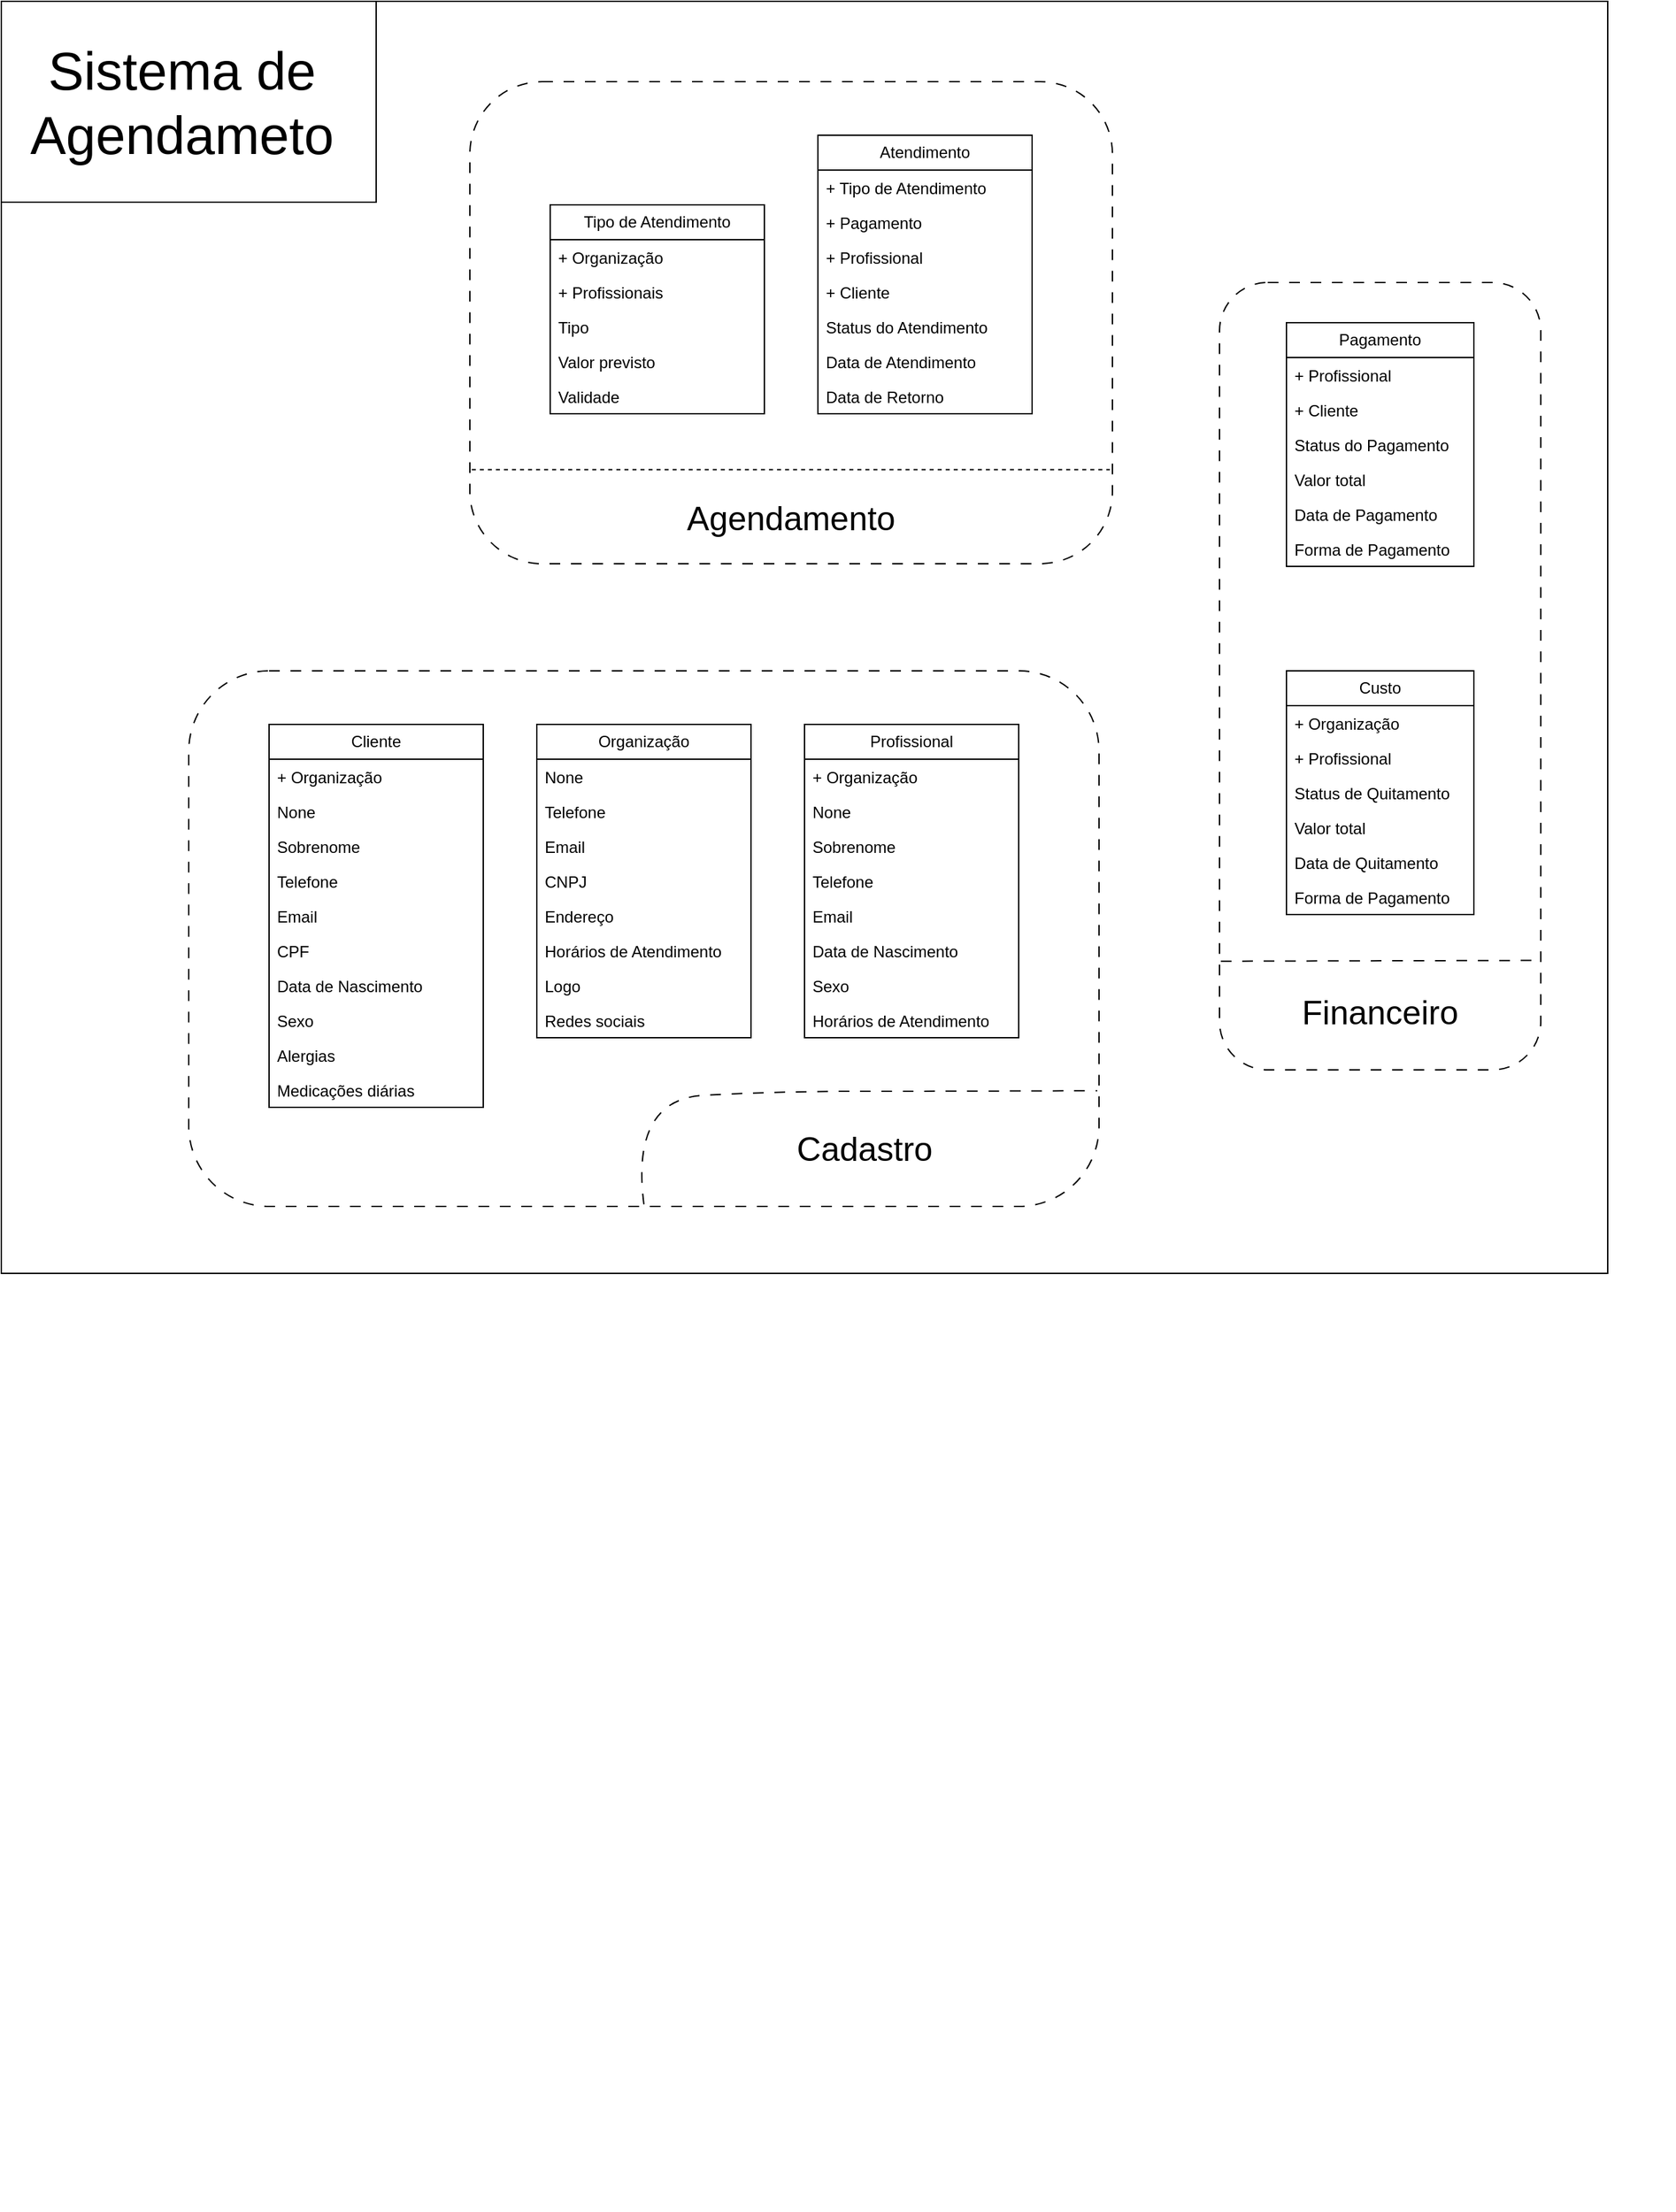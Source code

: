<mxfile version="24.4.6" type="github">
  <diagram name="Página-1" id="L7_w-8w4dRuhKmzlwoGz">
    <mxGraphModel dx="2020" dy="1107" grid="1" gridSize="10" guides="1" tooltips="1" connect="1" arrows="1" fold="1" page="1" pageScale="1" pageWidth="4681" pageHeight="3300" math="0" shadow="0">
      <root>
        <mxCell id="0" />
        <mxCell id="1" parent="0" />
        <mxCell id="1eDoPRs8rRbsjBKeZvFN-94" value="" style="group" vertex="1" connectable="0" parent="1">
          <mxGeometry x="950" y="340" width="240" height="588" as="geometry" />
        </mxCell>
        <mxCell id="1eDoPRs8rRbsjBKeZvFN-19" value="Pagamento" style="swimlane;fontStyle=0;childLayout=stackLayout;horizontal=1;startSize=26;fillColor=none;horizontalStack=0;resizeParent=1;resizeParentMax=0;resizeLast=0;collapsible=1;marginBottom=0;whiteSpace=wrap;html=1;" vertex="1" parent="1eDoPRs8rRbsjBKeZvFN-94">
          <mxGeometry x="50" y="30" width="140" height="182" as="geometry" />
        </mxCell>
        <mxCell id="1eDoPRs8rRbsjBKeZvFN-25" value="+ Profissional" style="text;strokeColor=none;fillColor=none;align=left;verticalAlign=top;spacingLeft=4;spacingRight=4;overflow=hidden;rotatable=0;points=[[0,0.5],[1,0.5]];portConstraint=eastwest;whiteSpace=wrap;html=1;" vertex="1" parent="1eDoPRs8rRbsjBKeZvFN-19">
          <mxGeometry y="26" width="140" height="26" as="geometry" />
        </mxCell>
        <mxCell id="1eDoPRs8rRbsjBKeZvFN-27" value="+ Cliente" style="text;strokeColor=none;fillColor=none;align=left;verticalAlign=top;spacingLeft=4;spacingRight=4;overflow=hidden;rotatable=0;points=[[0,0.5],[1,0.5]];portConstraint=eastwest;whiteSpace=wrap;html=1;" vertex="1" parent="1eDoPRs8rRbsjBKeZvFN-19">
          <mxGeometry y="52" width="140" height="26" as="geometry" />
        </mxCell>
        <mxCell id="1eDoPRs8rRbsjBKeZvFN-26" value="Status do Pagamento" style="text;strokeColor=none;fillColor=none;align=left;verticalAlign=top;spacingLeft=4;spacingRight=4;overflow=hidden;rotatable=0;points=[[0,0.5],[1,0.5]];portConstraint=eastwest;whiteSpace=wrap;html=1;" vertex="1" parent="1eDoPRs8rRbsjBKeZvFN-19">
          <mxGeometry y="78" width="140" height="26" as="geometry" />
        </mxCell>
        <mxCell id="1eDoPRs8rRbsjBKeZvFN-20" value="&lt;div&gt;Valor total&lt;/div&gt;" style="text;strokeColor=none;fillColor=none;align=left;verticalAlign=top;spacingLeft=4;spacingRight=4;overflow=hidden;rotatable=0;points=[[0,0.5],[1,0.5]];portConstraint=eastwest;whiteSpace=wrap;html=1;" vertex="1" parent="1eDoPRs8rRbsjBKeZvFN-19">
          <mxGeometry y="104" width="140" height="26" as="geometry" />
        </mxCell>
        <mxCell id="1eDoPRs8rRbsjBKeZvFN-21" value="Data de Pagamento" style="text;strokeColor=none;fillColor=none;align=left;verticalAlign=top;spacingLeft=4;spacingRight=4;overflow=hidden;rotatable=0;points=[[0,0.5],[1,0.5]];portConstraint=eastwest;whiteSpace=wrap;html=1;" vertex="1" parent="1eDoPRs8rRbsjBKeZvFN-19">
          <mxGeometry y="130" width="140" height="26" as="geometry" />
        </mxCell>
        <mxCell id="1eDoPRs8rRbsjBKeZvFN-24" value="Forma de Pagamento" style="text;strokeColor=none;fillColor=none;align=left;verticalAlign=top;spacingLeft=4;spacingRight=4;overflow=hidden;rotatable=0;points=[[0,0.5],[1,0.5]];portConstraint=eastwest;whiteSpace=wrap;html=1;" vertex="1" parent="1eDoPRs8rRbsjBKeZvFN-19">
          <mxGeometry y="156" width="140" height="26" as="geometry" />
        </mxCell>
        <mxCell id="1eDoPRs8rRbsjBKeZvFN-81" value="Custo" style="swimlane;fontStyle=0;childLayout=stackLayout;horizontal=1;startSize=26;fillColor=none;horizontalStack=0;resizeParent=1;resizeParentMax=0;resizeLast=0;collapsible=1;marginBottom=0;whiteSpace=wrap;html=1;" vertex="1" parent="1eDoPRs8rRbsjBKeZvFN-94">
          <mxGeometry x="50" y="290" width="140" height="182" as="geometry" />
        </mxCell>
        <mxCell id="1eDoPRs8rRbsjBKeZvFN-88" value="+ Organização" style="text;strokeColor=none;fillColor=none;align=left;verticalAlign=top;spacingLeft=4;spacingRight=4;overflow=hidden;rotatable=0;points=[[0,0.5],[1,0.5]];portConstraint=eastwest;whiteSpace=wrap;html=1;" vertex="1" parent="1eDoPRs8rRbsjBKeZvFN-81">
          <mxGeometry y="26" width="140" height="26" as="geometry" />
        </mxCell>
        <mxCell id="1eDoPRs8rRbsjBKeZvFN-82" value="+ Profissional" style="text;strokeColor=none;fillColor=none;align=left;verticalAlign=top;spacingLeft=4;spacingRight=4;overflow=hidden;rotatable=0;points=[[0,0.5],[1,0.5]];portConstraint=eastwest;whiteSpace=wrap;html=1;" vertex="1" parent="1eDoPRs8rRbsjBKeZvFN-81">
          <mxGeometry y="52" width="140" height="26" as="geometry" />
        </mxCell>
        <mxCell id="1eDoPRs8rRbsjBKeZvFN-84" value="Status de Quitamento" style="text;strokeColor=none;fillColor=none;align=left;verticalAlign=top;spacingLeft=4;spacingRight=4;overflow=hidden;rotatable=0;points=[[0,0.5],[1,0.5]];portConstraint=eastwest;whiteSpace=wrap;html=1;" vertex="1" parent="1eDoPRs8rRbsjBKeZvFN-81">
          <mxGeometry y="78" width="140" height="26" as="geometry" />
        </mxCell>
        <mxCell id="1eDoPRs8rRbsjBKeZvFN-85" value="&lt;div&gt;Valor total&lt;/div&gt;" style="text;strokeColor=none;fillColor=none;align=left;verticalAlign=top;spacingLeft=4;spacingRight=4;overflow=hidden;rotatable=0;points=[[0,0.5],[1,0.5]];portConstraint=eastwest;whiteSpace=wrap;html=1;" vertex="1" parent="1eDoPRs8rRbsjBKeZvFN-81">
          <mxGeometry y="104" width="140" height="26" as="geometry" />
        </mxCell>
        <mxCell id="1eDoPRs8rRbsjBKeZvFN-86" value="Data de Quitamento" style="text;strokeColor=none;fillColor=none;align=left;verticalAlign=top;spacingLeft=4;spacingRight=4;overflow=hidden;rotatable=0;points=[[0,0.5],[1,0.5]];portConstraint=eastwest;whiteSpace=wrap;html=1;" vertex="1" parent="1eDoPRs8rRbsjBKeZvFN-81">
          <mxGeometry y="130" width="140" height="26" as="geometry" />
        </mxCell>
        <mxCell id="1eDoPRs8rRbsjBKeZvFN-87" value="Forma de Pagamento" style="text;strokeColor=none;fillColor=none;align=left;verticalAlign=top;spacingLeft=4;spacingRight=4;overflow=hidden;rotatable=0;points=[[0,0.5],[1,0.5]];portConstraint=eastwest;whiteSpace=wrap;html=1;" vertex="1" parent="1eDoPRs8rRbsjBKeZvFN-81">
          <mxGeometry y="156" width="140" height="26" as="geometry" />
        </mxCell>
        <mxCell id="1eDoPRs8rRbsjBKeZvFN-90" value="" style="rounded=1;whiteSpace=wrap;html=1;fillColor=none;dashed=1;dashPattern=8 8;" vertex="1" parent="1eDoPRs8rRbsjBKeZvFN-94">
          <mxGeometry width="240" height="588" as="geometry" />
        </mxCell>
        <mxCell id="1eDoPRs8rRbsjBKeZvFN-92" value="&lt;font style=&quot;font-size: 25px;&quot;&gt;Financeiro&lt;/font&gt;" style="text;html=1;align=center;verticalAlign=middle;whiteSpace=wrap;rounded=0;fontSize=30;" vertex="1" parent="1eDoPRs8rRbsjBKeZvFN-94">
          <mxGeometry x="35" y="528" width="170" height="30" as="geometry" />
        </mxCell>
        <mxCell id="1eDoPRs8rRbsjBKeZvFN-93" value="" style="endArrow=none;dashed=1;html=1;strokeWidth=1;rounded=0;exitX=0.004;exitY=0.862;exitDx=0;exitDy=0;exitPerimeter=0;entryX=0.999;entryY=0.861;entryDx=0;entryDy=0;entryPerimeter=0;dashPattern=8 8;" edge="1" parent="1eDoPRs8rRbsjBKeZvFN-94" source="1eDoPRs8rRbsjBKeZvFN-90" target="1eDoPRs8rRbsjBKeZvFN-90">
          <mxGeometry width="50" height="50" relative="1" as="geometry">
            <mxPoint x="120" y="630" as="sourcePoint" />
            <mxPoint x="230" y="670" as="targetPoint" />
          </mxGeometry>
        </mxCell>
        <mxCell id="1eDoPRs8rRbsjBKeZvFN-149" value="" style="group" vertex="1" connectable="0" parent="1">
          <mxGeometry x="390" y="190" width="480" height="360" as="geometry" />
        </mxCell>
        <mxCell id="1eDoPRs8rRbsjBKeZvFN-63" value="Tipo de Atendimento" style="swimlane;fontStyle=0;childLayout=stackLayout;horizontal=1;startSize=26;fillColor=none;horizontalStack=0;resizeParent=1;resizeParentMax=0;resizeLast=0;collapsible=1;marginBottom=0;whiteSpace=wrap;html=1;" vertex="1" parent="1eDoPRs8rRbsjBKeZvFN-149">
          <mxGeometry x="60" y="92" width="160" height="156" as="geometry" />
        </mxCell>
        <mxCell id="1eDoPRs8rRbsjBKeZvFN-64" value="+ Organização" style="text;strokeColor=none;fillColor=none;align=left;verticalAlign=top;spacingLeft=4;spacingRight=4;overflow=hidden;rotatable=0;points=[[0,0.5],[1,0.5]];portConstraint=eastwest;whiteSpace=wrap;html=1;" vertex="1" parent="1eDoPRs8rRbsjBKeZvFN-63">
          <mxGeometry y="26" width="160" height="26" as="geometry" />
        </mxCell>
        <mxCell id="1eDoPRs8rRbsjBKeZvFN-65" value="+ Profissionais" style="text;strokeColor=none;fillColor=none;align=left;verticalAlign=top;spacingLeft=4;spacingRight=4;overflow=hidden;rotatable=0;points=[[0,0.5],[1,0.5]];portConstraint=eastwest;whiteSpace=wrap;html=1;" vertex="1" parent="1eDoPRs8rRbsjBKeZvFN-63">
          <mxGeometry y="52" width="160" height="26" as="geometry" />
        </mxCell>
        <mxCell id="1eDoPRs8rRbsjBKeZvFN-66" value="Tipo" style="text;strokeColor=none;fillColor=none;align=left;verticalAlign=top;spacingLeft=4;spacingRight=4;overflow=hidden;rotatable=0;points=[[0,0.5],[1,0.5]];portConstraint=eastwest;whiteSpace=wrap;html=1;" vertex="1" parent="1eDoPRs8rRbsjBKeZvFN-63">
          <mxGeometry y="78" width="160" height="26" as="geometry" />
        </mxCell>
        <mxCell id="1eDoPRs8rRbsjBKeZvFN-67" value="Valor previsto" style="text;strokeColor=none;fillColor=none;align=left;verticalAlign=top;spacingLeft=4;spacingRight=4;overflow=hidden;rotatable=0;points=[[0,0.5],[1,0.5]];portConstraint=eastwest;whiteSpace=wrap;html=1;" vertex="1" parent="1eDoPRs8rRbsjBKeZvFN-63">
          <mxGeometry y="104" width="160" height="26" as="geometry" />
        </mxCell>
        <mxCell id="1eDoPRs8rRbsjBKeZvFN-68" value="Validade" style="text;strokeColor=none;fillColor=none;align=left;verticalAlign=top;spacingLeft=4;spacingRight=4;overflow=hidden;rotatable=0;points=[[0,0.5],[1,0.5]];portConstraint=eastwest;whiteSpace=wrap;html=1;" vertex="1" parent="1eDoPRs8rRbsjBKeZvFN-63">
          <mxGeometry y="130" width="160" height="26" as="geometry" />
        </mxCell>
        <mxCell id="1eDoPRs8rRbsjBKeZvFN-74" value="Atendimento" style="swimlane;fontStyle=0;childLayout=stackLayout;horizontal=1;startSize=26;fillColor=none;horizontalStack=0;resizeParent=1;resizeParentMax=0;resizeLast=0;collapsible=1;marginBottom=0;whiteSpace=wrap;html=1;" vertex="1" parent="1eDoPRs8rRbsjBKeZvFN-149">
          <mxGeometry x="260" y="40" width="160" height="208" as="geometry" />
        </mxCell>
        <mxCell id="1eDoPRs8rRbsjBKeZvFN-75" value="+ Tipo de Atendimento" style="text;strokeColor=none;fillColor=none;align=left;verticalAlign=top;spacingLeft=4;spacingRight=4;overflow=hidden;rotatable=0;points=[[0,0.5],[1,0.5]];portConstraint=eastwest;whiteSpace=wrap;html=1;" vertex="1" parent="1eDoPRs8rRbsjBKeZvFN-74">
          <mxGeometry y="26" width="160" height="26" as="geometry" />
        </mxCell>
        <mxCell id="1eDoPRs8rRbsjBKeZvFN-115" value="+ Pagamento" style="text;strokeColor=none;fillColor=none;align=left;verticalAlign=top;spacingLeft=4;spacingRight=4;overflow=hidden;rotatable=0;points=[[0,0.5],[1,0.5]];portConstraint=eastwest;whiteSpace=wrap;html=1;" vertex="1" parent="1eDoPRs8rRbsjBKeZvFN-74">
          <mxGeometry y="52" width="160" height="26" as="geometry" />
        </mxCell>
        <mxCell id="1eDoPRs8rRbsjBKeZvFN-76" value="+ Profissional" style="text;strokeColor=none;fillColor=none;align=left;verticalAlign=top;spacingLeft=4;spacingRight=4;overflow=hidden;rotatable=0;points=[[0,0.5],[1,0.5]];portConstraint=eastwest;whiteSpace=wrap;html=1;" vertex="1" parent="1eDoPRs8rRbsjBKeZvFN-74">
          <mxGeometry y="78" width="160" height="26" as="geometry" />
        </mxCell>
        <mxCell id="1eDoPRs8rRbsjBKeZvFN-77" value="+ Cliente" style="text;strokeColor=none;fillColor=none;align=left;verticalAlign=top;spacingLeft=4;spacingRight=4;overflow=hidden;rotatable=0;points=[[0,0.5],[1,0.5]];portConstraint=eastwest;whiteSpace=wrap;html=1;" vertex="1" parent="1eDoPRs8rRbsjBKeZvFN-74">
          <mxGeometry y="104" width="160" height="26" as="geometry" />
        </mxCell>
        <mxCell id="1eDoPRs8rRbsjBKeZvFN-78" value="Status do Atendimento" style="text;strokeColor=none;fillColor=none;align=left;verticalAlign=top;spacingLeft=4;spacingRight=4;overflow=hidden;rotatable=0;points=[[0,0.5],[1,0.5]];portConstraint=eastwest;whiteSpace=wrap;html=1;" vertex="1" parent="1eDoPRs8rRbsjBKeZvFN-74">
          <mxGeometry y="130" width="160" height="26" as="geometry" />
        </mxCell>
        <mxCell id="1eDoPRs8rRbsjBKeZvFN-79" value="Data de Atendimento" style="text;strokeColor=none;fillColor=none;align=left;verticalAlign=top;spacingLeft=4;spacingRight=4;overflow=hidden;rotatable=0;points=[[0,0.5],[1,0.5]];portConstraint=eastwest;whiteSpace=wrap;html=1;" vertex="1" parent="1eDoPRs8rRbsjBKeZvFN-74">
          <mxGeometry y="156" width="160" height="26" as="geometry" />
        </mxCell>
        <mxCell id="1eDoPRs8rRbsjBKeZvFN-80" value="Data de Retorno" style="text;strokeColor=none;fillColor=none;align=left;verticalAlign=top;spacingLeft=4;spacingRight=4;overflow=hidden;rotatable=0;points=[[0,0.5],[1,0.5]];portConstraint=eastwest;whiteSpace=wrap;html=1;" vertex="1" parent="1eDoPRs8rRbsjBKeZvFN-74">
          <mxGeometry y="182" width="160" height="26" as="geometry" />
        </mxCell>
        <mxCell id="1eDoPRs8rRbsjBKeZvFN-146" value="" style="rounded=1;whiteSpace=wrap;html=1;fillColor=none;dashed=1;dashPattern=8 8;" vertex="1" parent="1eDoPRs8rRbsjBKeZvFN-149">
          <mxGeometry width="480" height="360" as="geometry" />
        </mxCell>
        <mxCell id="1eDoPRs8rRbsjBKeZvFN-147" value="" style="endArrow=none;dashed=1;html=1;rounded=0;exitX=0.003;exitY=0.805;exitDx=0;exitDy=0;exitPerimeter=0;entryX=0.996;entryY=0.805;entryDx=0;entryDy=0;entryPerimeter=0;" edge="1" parent="1eDoPRs8rRbsjBKeZvFN-149" source="1eDoPRs8rRbsjBKeZvFN-146" target="1eDoPRs8rRbsjBKeZvFN-146">
          <mxGeometry width="50" height="50" relative="1" as="geometry">
            <mxPoint x="410" y="280" as="sourcePoint" />
            <mxPoint x="460" y="230" as="targetPoint" />
          </mxGeometry>
        </mxCell>
        <mxCell id="1eDoPRs8rRbsjBKeZvFN-148" value="Agendamento" style="text;html=1;align=center;verticalAlign=middle;whiteSpace=wrap;rounded=0;fontSize=25;" vertex="1" parent="1eDoPRs8rRbsjBKeZvFN-149">
          <mxGeometry x="210" y="310" width="60" height="30" as="geometry" />
        </mxCell>
        <mxCell id="1eDoPRs8rRbsjBKeZvFN-150" value="" style="group" vertex="1" connectable="0" parent="1">
          <mxGeometry x="180" y="630" width="1110" height="1150" as="geometry" />
        </mxCell>
        <mxCell id="1eDoPRs8rRbsjBKeZvFN-28" value="Profissional" style="swimlane;fontStyle=0;childLayout=stackLayout;horizontal=1;startSize=26;fillColor=none;horizontalStack=0;resizeParent=1;resizeParentMax=0;resizeLast=0;collapsible=1;marginBottom=0;whiteSpace=wrap;html=1;" vertex="1" parent="1eDoPRs8rRbsjBKeZvFN-150">
          <mxGeometry x="460" y="40" width="160" height="234" as="geometry" />
        </mxCell>
        <mxCell id="1eDoPRs8rRbsjBKeZvFN-29" value="+ Organização" style="text;strokeColor=none;fillColor=none;align=left;verticalAlign=top;spacingLeft=4;spacingRight=4;overflow=hidden;rotatable=0;points=[[0,0.5],[1,0.5]];portConstraint=eastwest;whiteSpace=wrap;html=1;" vertex="1" parent="1eDoPRs8rRbsjBKeZvFN-28">
          <mxGeometry y="26" width="160" height="26" as="geometry" />
        </mxCell>
        <mxCell id="1eDoPRs8rRbsjBKeZvFN-30" value="None" style="text;strokeColor=none;fillColor=none;align=left;verticalAlign=top;spacingLeft=4;spacingRight=4;overflow=hidden;rotatable=0;points=[[0,0.5],[1,0.5]];portConstraint=eastwest;whiteSpace=wrap;html=1;" vertex="1" parent="1eDoPRs8rRbsjBKeZvFN-28">
          <mxGeometry y="52" width="160" height="26" as="geometry" />
        </mxCell>
        <mxCell id="1eDoPRs8rRbsjBKeZvFN-31" value="Sobrenome" style="text;strokeColor=none;fillColor=none;align=left;verticalAlign=top;spacingLeft=4;spacingRight=4;overflow=hidden;rotatable=0;points=[[0,0.5],[1,0.5]];portConstraint=eastwest;whiteSpace=wrap;html=1;" vertex="1" parent="1eDoPRs8rRbsjBKeZvFN-28">
          <mxGeometry y="78" width="160" height="26" as="geometry" />
        </mxCell>
        <mxCell id="1eDoPRs8rRbsjBKeZvFN-32" value="Telefone" style="text;strokeColor=none;fillColor=none;align=left;verticalAlign=top;spacingLeft=4;spacingRight=4;overflow=hidden;rotatable=0;points=[[0,0.5],[1,0.5]];portConstraint=eastwest;whiteSpace=wrap;html=1;" vertex="1" parent="1eDoPRs8rRbsjBKeZvFN-28">
          <mxGeometry y="104" width="160" height="26" as="geometry" />
        </mxCell>
        <mxCell id="1eDoPRs8rRbsjBKeZvFN-33" value="Email" style="text;strokeColor=none;fillColor=none;align=left;verticalAlign=top;spacingLeft=4;spacingRight=4;overflow=hidden;rotatable=0;points=[[0,0.5],[1,0.5]];portConstraint=eastwest;whiteSpace=wrap;html=1;" vertex="1" parent="1eDoPRs8rRbsjBKeZvFN-28">
          <mxGeometry y="130" width="160" height="26" as="geometry" />
        </mxCell>
        <mxCell id="1eDoPRs8rRbsjBKeZvFN-34" value="Data de Nascimento" style="text;strokeColor=none;fillColor=none;align=left;verticalAlign=top;spacingLeft=4;spacingRight=4;overflow=hidden;rotatable=0;points=[[0,0.5],[1,0.5]];portConstraint=eastwest;whiteSpace=wrap;html=1;" vertex="1" parent="1eDoPRs8rRbsjBKeZvFN-28">
          <mxGeometry y="156" width="160" height="26" as="geometry" />
        </mxCell>
        <mxCell id="1eDoPRs8rRbsjBKeZvFN-35" value="Sexo" style="text;strokeColor=none;fillColor=none;align=left;verticalAlign=top;spacingLeft=4;spacingRight=4;overflow=hidden;rotatable=0;points=[[0,0.5],[1,0.5]];portConstraint=eastwest;whiteSpace=wrap;html=1;" vertex="1" parent="1eDoPRs8rRbsjBKeZvFN-28">
          <mxGeometry y="182" width="160" height="26" as="geometry" />
        </mxCell>
        <mxCell id="1eDoPRs8rRbsjBKeZvFN-36" value="Horários de Atendimento" style="text;strokeColor=none;fillColor=none;align=left;verticalAlign=top;spacingLeft=4;spacingRight=4;overflow=hidden;rotatable=0;points=[[0,0.5],[1,0.5]];portConstraint=eastwest;whiteSpace=wrap;html=1;" vertex="1" parent="1eDoPRs8rRbsjBKeZvFN-28">
          <mxGeometry y="208" width="160" height="26" as="geometry" />
        </mxCell>
        <mxCell id="1eDoPRs8rRbsjBKeZvFN-38" value="Organização" style="swimlane;fontStyle=0;childLayout=stackLayout;horizontal=1;startSize=26;fillColor=none;horizontalStack=0;resizeParent=1;resizeParentMax=0;resizeLast=0;collapsible=1;marginBottom=0;whiteSpace=wrap;html=1;" vertex="1" parent="1eDoPRs8rRbsjBKeZvFN-150">
          <mxGeometry x="260" y="40" width="160" height="234" as="geometry" />
        </mxCell>
        <mxCell id="1eDoPRs8rRbsjBKeZvFN-40" value="None" style="text;strokeColor=none;fillColor=none;align=left;verticalAlign=top;spacingLeft=4;spacingRight=4;overflow=hidden;rotatable=0;points=[[0,0.5],[1,0.5]];portConstraint=eastwest;whiteSpace=wrap;html=1;" vertex="1" parent="1eDoPRs8rRbsjBKeZvFN-38">
          <mxGeometry y="26" width="160" height="26" as="geometry" />
        </mxCell>
        <mxCell id="1eDoPRs8rRbsjBKeZvFN-49" value="Telefone" style="text;strokeColor=none;fillColor=none;align=left;verticalAlign=top;spacingLeft=4;spacingRight=4;overflow=hidden;rotatable=0;points=[[0,0.5],[1,0.5]];portConstraint=eastwest;whiteSpace=wrap;html=1;" vertex="1" parent="1eDoPRs8rRbsjBKeZvFN-38">
          <mxGeometry y="52" width="160" height="26" as="geometry" />
        </mxCell>
        <mxCell id="1eDoPRs8rRbsjBKeZvFN-43" value="Email" style="text;strokeColor=none;fillColor=none;align=left;verticalAlign=top;spacingLeft=4;spacingRight=4;overflow=hidden;rotatable=0;points=[[0,0.5],[1,0.5]];portConstraint=eastwest;whiteSpace=wrap;html=1;" vertex="1" parent="1eDoPRs8rRbsjBKeZvFN-38">
          <mxGeometry y="78" width="160" height="26" as="geometry" />
        </mxCell>
        <mxCell id="1eDoPRs8rRbsjBKeZvFN-44" value="CNPJ" style="text;strokeColor=none;fillColor=none;align=left;verticalAlign=top;spacingLeft=4;spacingRight=4;overflow=hidden;rotatable=0;points=[[0,0.5],[1,0.5]];portConstraint=eastwest;whiteSpace=wrap;html=1;" vertex="1" parent="1eDoPRs8rRbsjBKeZvFN-38">
          <mxGeometry y="104" width="160" height="26" as="geometry" />
        </mxCell>
        <mxCell id="1eDoPRs8rRbsjBKeZvFN-45" value="Endereço" style="text;strokeColor=none;fillColor=none;align=left;verticalAlign=top;spacingLeft=4;spacingRight=4;overflow=hidden;rotatable=0;points=[[0,0.5],[1,0.5]];portConstraint=eastwest;whiteSpace=wrap;html=1;" vertex="1" parent="1eDoPRs8rRbsjBKeZvFN-38">
          <mxGeometry y="130" width="160" height="26" as="geometry" />
        </mxCell>
        <mxCell id="1eDoPRs8rRbsjBKeZvFN-46" value="Horários de Atendimento" style="text;strokeColor=none;fillColor=none;align=left;verticalAlign=top;spacingLeft=4;spacingRight=4;overflow=hidden;rotatable=0;points=[[0,0.5],[1,0.5]];portConstraint=eastwest;whiteSpace=wrap;html=1;" vertex="1" parent="1eDoPRs8rRbsjBKeZvFN-38">
          <mxGeometry y="156" width="160" height="26" as="geometry" />
        </mxCell>
        <mxCell id="1eDoPRs8rRbsjBKeZvFN-41" value="Logo" style="text;strokeColor=none;fillColor=none;align=left;verticalAlign=top;spacingLeft=4;spacingRight=4;overflow=hidden;rotatable=0;points=[[0,0.5],[1,0.5]];portConstraint=eastwest;whiteSpace=wrap;html=1;" vertex="1" parent="1eDoPRs8rRbsjBKeZvFN-38">
          <mxGeometry y="182" width="160" height="26" as="geometry" />
        </mxCell>
        <mxCell id="1eDoPRs8rRbsjBKeZvFN-42" value="Redes sociais" style="text;strokeColor=none;fillColor=none;align=left;verticalAlign=top;spacingLeft=4;spacingRight=4;overflow=hidden;rotatable=0;points=[[0,0.5],[1,0.5]];portConstraint=eastwest;whiteSpace=wrap;html=1;" vertex="1" parent="1eDoPRs8rRbsjBKeZvFN-38">
          <mxGeometry y="208" width="160" height="26" as="geometry" />
        </mxCell>
        <mxCell id="1eDoPRs8rRbsjBKeZvFN-50" value="Cliente" style="swimlane;fontStyle=0;childLayout=stackLayout;horizontal=1;startSize=26;fillColor=none;horizontalStack=0;resizeParent=1;resizeParentMax=0;resizeLast=0;collapsible=1;marginBottom=0;whiteSpace=wrap;html=1;" vertex="1" parent="1eDoPRs8rRbsjBKeZvFN-150">
          <mxGeometry x="60" y="40" width="160" height="286" as="geometry" />
        </mxCell>
        <mxCell id="1eDoPRs8rRbsjBKeZvFN-59" value="+ Organização" style="text;strokeColor=none;fillColor=none;align=left;verticalAlign=top;spacingLeft=4;spacingRight=4;overflow=hidden;rotatable=0;points=[[0,0.5],[1,0.5]];portConstraint=eastwest;whiteSpace=wrap;html=1;" vertex="1" parent="1eDoPRs8rRbsjBKeZvFN-50">
          <mxGeometry y="26" width="160" height="26" as="geometry" />
        </mxCell>
        <mxCell id="1eDoPRs8rRbsjBKeZvFN-51" value="None" style="text;strokeColor=none;fillColor=none;align=left;verticalAlign=top;spacingLeft=4;spacingRight=4;overflow=hidden;rotatable=0;points=[[0,0.5],[1,0.5]];portConstraint=eastwest;whiteSpace=wrap;html=1;" vertex="1" parent="1eDoPRs8rRbsjBKeZvFN-50">
          <mxGeometry y="52" width="160" height="26" as="geometry" />
        </mxCell>
        <mxCell id="1eDoPRs8rRbsjBKeZvFN-61" value="Sobrenome" style="text;strokeColor=none;fillColor=none;align=left;verticalAlign=top;spacingLeft=4;spacingRight=4;overflow=hidden;rotatable=0;points=[[0,0.5],[1,0.5]];portConstraint=eastwest;whiteSpace=wrap;html=1;" vertex="1" parent="1eDoPRs8rRbsjBKeZvFN-50">
          <mxGeometry y="78" width="160" height="26" as="geometry" />
        </mxCell>
        <mxCell id="1eDoPRs8rRbsjBKeZvFN-52" value="Telefone" style="text;strokeColor=none;fillColor=none;align=left;verticalAlign=top;spacingLeft=4;spacingRight=4;overflow=hidden;rotatable=0;points=[[0,0.5],[1,0.5]];portConstraint=eastwest;whiteSpace=wrap;html=1;" vertex="1" parent="1eDoPRs8rRbsjBKeZvFN-50">
          <mxGeometry y="104" width="160" height="26" as="geometry" />
        </mxCell>
        <mxCell id="1eDoPRs8rRbsjBKeZvFN-53" value="Email" style="text;strokeColor=none;fillColor=none;align=left;verticalAlign=top;spacingLeft=4;spacingRight=4;overflow=hidden;rotatable=0;points=[[0,0.5],[1,0.5]];portConstraint=eastwest;whiteSpace=wrap;html=1;" vertex="1" parent="1eDoPRs8rRbsjBKeZvFN-50">
          <mxGeometry y="130" width="160" height="26" as="geometry" />
        </mxCell>
        <mxCell id="1eDoPRs8rRbsjBKeZvFN-54" value="CPF&lt;span style=&quot;white-space: pre;&quot;&gt;&#x9;&lt;/span&gt;" style="text;strokeColor=none;fillColor=none;align=left;verticalAlign=top;spacingLeft=4;spacingRight=4;overflow=hidden;rotatable=0;points=[[0,0.5],[1,0.5]];portConstraint=eastwest;whiteSpace=wrap;html=1;" vertex="1" parent="1eDoPRs8rRbsjBKeZvFN-50">
          <mxGeometry y="156" width="160" height="26" as="geometry" />
        </mxCell>
        <mxCell id="1eDoPRs8rRbsjBKeZvFN-62" value="Data de Nascimento" style="text;strokeColor=none;fillColor=none;align=left;verticalAlign=top;spacingLeft=4;spacingRight=4;overflow=hidden;rotatable=0;points=[[0,0.5],[1,0.5]];portConstraint=eastwest;whiteSpace=wrap;html=1;" vertex="1" parent="1eDoPRs8rRbsjBKeZvFN-50">
          <mxGeometry y="182" width="160" height="26" as="geometry" />
        </mxCell>
        <mxCell id="1eDoPRs8rRbsjBKeZvFN-57" value="Sexo" style="text;strokeColor=none;fillColor=none;align=left;verticalAlign=top;spacingLeft=4;spacingRight=4;overflow=hidden;rotatable=0;points=[[0,0.5],[1,0.5]];portConstraint=eastwest;whiteSpace=wrap;html=1;" vertex="1" parent="1eDoPRs8rRbsjBKeZvFN-50">
          <mxGeometry y="208" width="160" height="26" as="geometry" />
        </mxCell>
        <mxCell id="1eDoPRs8rRbsjBKeZvFN-55" value="Alergias" style="text;strokeColor=none;fillColor=none;align=left;verticalAlign=top;spacingLeft=4;spacingRight=4;overflow=hidden;rotatable=0;points=[[0,0.5],[1,0.5]];portConstraint=eastwest;whiteSpace=wrap;html=1;" vertex="1" parent="1eDoPRs8rRbsjBKeZvFN-50">
          <mxGeometry y="234" width="160" height="26" as="geometry" />
        </mxCell>
        <mxCell id="1eDoPRs8rRbsjBKeZvFN-56" value="Medicações diárias" style="text;strokeColor=none;fillColor=none;align=left;verticalAlign=top;spacingLeft=4;spacingRight=4;overflow=hidden;rotatable=0;points=[[0,0.5],[1,0.5]];portConstraint=eastwest;whiteSpace=wrap;html=1;" vertex="1" parent="1eDoPRs8rRbsjBKeZvFN-50">
          <mxGeometry y="260" width="160" height="26" as="geometry" />
        </mxCell>
        <mxCell id="1eDoPRs8rRbsjBKeZvFN-136" value="" style="rounded=1;whiteSpace=wrap;html=1;fillColor=none;dashed=1;dashPattern=8 8;" vertex="1" parent="1eDoPRs8rRbsjBKeZvFN-150">
          <mxGeometry width="680" height="400" as="geometry" />
        </mxCell>
        <mxCell id="1eDoPRs8rRbsjBKeZvFN-138" value="&lt;font style=&quot;font-size: 25px;&quot;&gt;Cadastro&lt;/font&gt;" style="text;html=1;align=center;verticalAlign=middle;whiteSpace=wrap;rounded=0;fontSize=30;" vertex="1" parent="1eDoPRs8rRbsjBKeZvFN-150">
          <mxGeometry x="420" y="340" width="170" height="30" as="geometry" />
        </mxCell>
        <mxCell id="1eDoPRs8rRbsjBKeZvFN-141" value="" style="curved=1;endArrow=none;html=1;rounded=0;entryX=0.998;entryY=0.784;entryDx=0;entryDy=0;entryPerimeter=0;endFill=0;dashed=1;dashPattern=8 8;exitX=0.5;exitY=0.996;exitDx=0;exitDy=0;exitPerimeter=0;" edge="1" parent="1eDoPRs8rRbsjBKeZvFN-150" source="1eDoPRs8rRbsjBKeZvFN-136" target="1eDoPRs8rRbsjBKeZvFN-136">
          <mxGeometry width="50" height="50" relative="1" as="geometry">
            <mxPoint x="340" y="400" as="sourcePoint" />
            <mxPoint x="490" y="260" as="targetPoint" />
            <Array as="points">
              <mxPoint x="330" y="320" />
              <mxPoint x="440" y="314" />
              <mxPoint x="560" y="314" />
            </Array>
          </mxGeometry>
        </mxCell>
        <mxCell id="1eDoPRs8rRbsjBKeZvFN-151" value="" style="rounded=0;whiteSpace=wrap;html=1;fillColor=none;" vertex="1" parent="1eDoPRs8rRbsjBKeZvFN-150">
          <mxGeometry x="-140" y="-500" width="1200" height="950" as="geometry" />
        </mxCell>
        <mxCell id="1eDoPRs8rRbsjBKeZvFN-152" value="Sistema de Agendameto" style="text;html=1;align=center;verticalAlign=middle;whiteSpace=wrap;rounded=0;fontSize=40;" vertex="1" parent="1eDoPRs8rRbsjBKeZvFN-150">
          <mxGeometry x="-120" y="-470" width="230" height="90" as="geometry" />
        </mxCell>
        <mxCell id="1eDoPRs8rRbsjBKeZvFN-153" value="" style="rounded=0;whiteSpace=wrap;html=1;fillColor=none;" vertex="1" parent="1">
          <mxGeometry x="40" y="130" width="280" height="150" as="geometry" />
        </mxCell>
      </root>
    </mxGraphModel>
  </diagram>
</mxfile>
